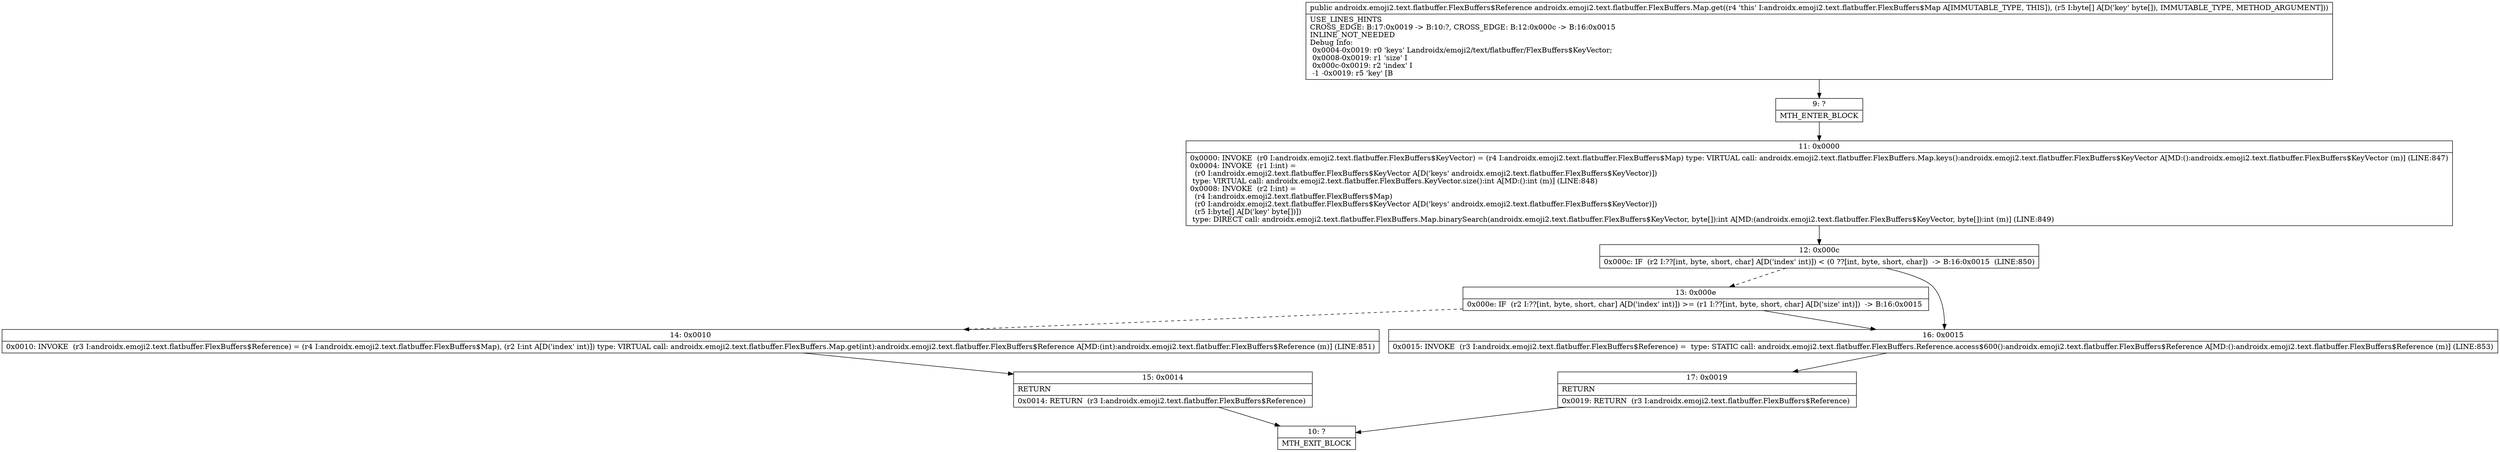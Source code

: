 digraph "CFG forandroidx.emoji2.text.flatbuffer.FlexBuffers.Map.get([B)Landroidx\/emoji2\/text\/flatbuffer\/FlexBuffers$Reference;" {
Node_9 [shape=record,label="{9\:\ ?|MTH_ENTER_BLOCK\l}"];
Node_11 [shape=record,label="{11\:\ 0x0000|0x0000: INVOKE  (r0 I:androidx.emoji2.text.flatbuffer.FlexBuffers$KeyVector) = (r4 I:androidx.emoji2.text.flatbuffer.FlexBuffers$Map) type: VIRTUAL call: androidx.emoji2.text.flatbuffer.FlexBuffers.Map.keys():androidx.emoji2.text.flatbuffer.FlexBuffers$KeyVector A[MD:():androidx.emoji2.text.flatbuffer.FlexBuffers$KeyVector (m)] (LINE:847)\l0x0004: INVOKE  (r1 I:int) = \l  (r0 I:androidx.emoji2.text.flatbuffer.FlexBuffers$KeyVector A[D('keys' androidx.emoji2.text.flatbuffer.FlexBuffers$KeyVector)])\l type: VIRTUAL call: androidx.emoji2.text.flatbuffer.FlexBuffers.KeyVector.size():int A[MD:():int (m)] (LINE:848)\l0x0008: INVOKE  (r2 I:int) = \l  (r4 I:androidx.emoji2.text.flatbuffer.FlexBuffers$Map)\l  (r0 I:androidx.emoji2.text.flatbuffer.FlexBuffers$KeyVector A[D('keys' androidx.emoji2.text.flatbuffer.FlexBuffers$KeyVector)])\l  (r5 I:byte[] A[D('key' byte[])])\l type: DIRECT call: androidx.emoji2.text.flatbuffer.FlexBuffers.Map.binarySearch(androidx.emoji2.text.flatbuffer.FlexBuffers$KeyVector, byte[]):int A[MD:(androidx.emoji2.text.flatbuffer.FlexBuffers$KeyVector, byte[]):int (m)] (LINE:849)\l}"];
Node_12 [shape=record,label="{12\:\ 0x000c|0x000c: IF  (r2 I:??[int, byte, short, char] A[D('index' int)]) \< (0 ??[int, byte, short, char])  \-\> B:16:0x0015  (LINE:850)\l}"];
Node_13 [shape=record,label="{13\:\ 0x000e|0x000e: IF  (r2 I:??[int, byte, short, char] A[D('index' int)]) \>= (r1 I:??[int, byte, short, char] A[D('size' int)])  \-\> B:16:0x0015 \l}"];
Node_14 [shape=record,label="{14\:\ 0x0010|0x0010: INVOKE  (r3 I:androidx.emoji2.text.flatbuffer.FlexBuffers$Reference) = (r4 I:androidx.emoji2.text.flatbuffer.FlexBuffers$Map), (r2 I:int A[D('index' int)]) type: VIRTUAL call: androidx.emoji2.text.flatbuffer.FlexBuffers.Map.get(int):androidx.emoji2.text.flatbuffer.FlexBuffers$Reference A[MD:(int):androidx.emoji2.text.flatbuffer.FlexBuffers$Reference (m)] (LINE:851)\l}"];
Node_15 [shape=record,label="{15\:\ 0x0014|RETURN\l|0x0014: RETURN  (r3 I:androidx.emoji2.text.flatbuffer.FlexBuffers$Reference) \l}"];
Node_10 [shape=record,label="{10\:\ ?|MTH_EXIT_BLOCK\l}"];
Node_16 [shape=record,label="{16\:\ 0x0015|0x0015: INVOKE  (r3 I:androidx.emoji2.text.flatbuffer.FlexBuffers$Reference) =  type: STATIC call: androidx.emoji2.text.flatbuffer.FlexBuffers.Reference.access$600():androidx.emoji2.text.flatbuffer.FlexBuffers$Reference A[MD:():androidx.emoji2.text.flatbuffer.FlexBuffers$Reference (m)] (LINE:853)\l}"];
Node_17 [shape=record,label="{17\:\ 0x0019|RETURN\l|0x0019: RETURN  (r3 I:androidx.emoji2.text.flatbuffer.FlexBuffers$Reference) \l}"];
MethodNode[shape=record,label="{public androidx.emoji2.text.flatbuffer.FlexBuffers$Reference androidx.emoji2.text.flatbuffer.FlexBuffers.Map.get((r4 'this' I:androidx.emoji2.text.flatbuffer.FlexBuffers$Map A[IMMUTABLE_TYPE, THIS]), (r5 I:byte[] A[D('key' byte[]), IMMUTABLE_TYPE, METHOD_ARGUMENT]))  | USE_LINES_HINTS\lCROSS_EDGE: B:17:0x0019 \-\> B:10:?, CROSS_EDGE: B:12:0x000c \-\> B:16:0x0015\lINLINE_NOT_NEEDED\lDebug Info:\l  0x0004\-0x0019: r0 'keys' Landroidx\/emoji2\/text\/flatbuffer\/FlexBuffers$KeyVector;\l  0x0008\-0x0019: r1 'size' I\l  0x000c\-0x0019: r2 'index' I\l  \-1 \-0x0019: r5 'key' [B\l}"];
MethodNode -> Node_9;Node_9 -> Node_11;
Node_11 -> Node_12;
Node_12 -> Node_13[style=dashed];
Node_12 -> Node_16;
Node_13 -> Node_14[style=dashed];
Node_13 -> Node_16;
Node_14 -> Node_15;
Node_15 -> Node_10;
Node_16 -> Node_17;
Node_17 -> Node_10;
}

